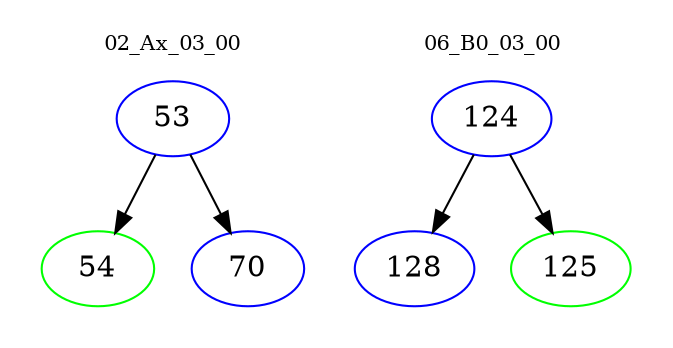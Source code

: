 digraph{
subgraph cluster_0 {
color = white
label = "02_Ax_03_00";
fontsize=10;
T0_53 [label="53", color="blue"]
T0_53 -> T0_54 [color="black"]
T0_54 [label="54", color="green"]
T0_53 -> T0_70 [color="black"]
T0_70 [label="70", color="blue"]
}
subgraph cluster_1 {
color = white
label = "06_B0_03_00";
fontsize=10;
T1_124 [label="124", color="blue"]
T1_124 -> T1_128 [color="black"]
T1_128 [label="128", color="blue"]
T1_124 -> T1_125 [color="black"]
T1_125 [label="125", color="green"]
}
}
